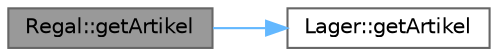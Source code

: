 digraph "Regal::getArtikel"
{
 // INTERACTIVE_SVG=YES
 // LATEX_PDF_SIZE
  bgcolor="transparent";
  edge [fontname=Helvetica,fontsize=10,labelfontname=Helvetica,labelfontsize=10];
  node [fontname=Helvetica,fontsize=10,shape=box,height=0.2,width=0.4];
  rankdir="LR";
  Node1 [id="Node000001",label="Regal::getArtikel",height=0.2,width=0.4,color="gray40", fillcolor="grey60", style="filled", fontcolor="black",tooltip="Gibt einen Artikel im Regal anhand der Artikelnummer zurueck."];
  Node1 -> Node2 [id="edge1_Node000001_Node000002",color="steelblue1",style="solid",tooltip=" "];
  Node2 [id="Node000002",label="Lager::getArtikel",height=0.2,width=0.4,color="grey40", fillcolor="white", style="filled",URL="$classLager.html#a3affa8f32de3dae7c17628b68d2b4624",tooltip="Gibt den Artikel mit der angegebenen Artikelnummer zurueck."];
}
